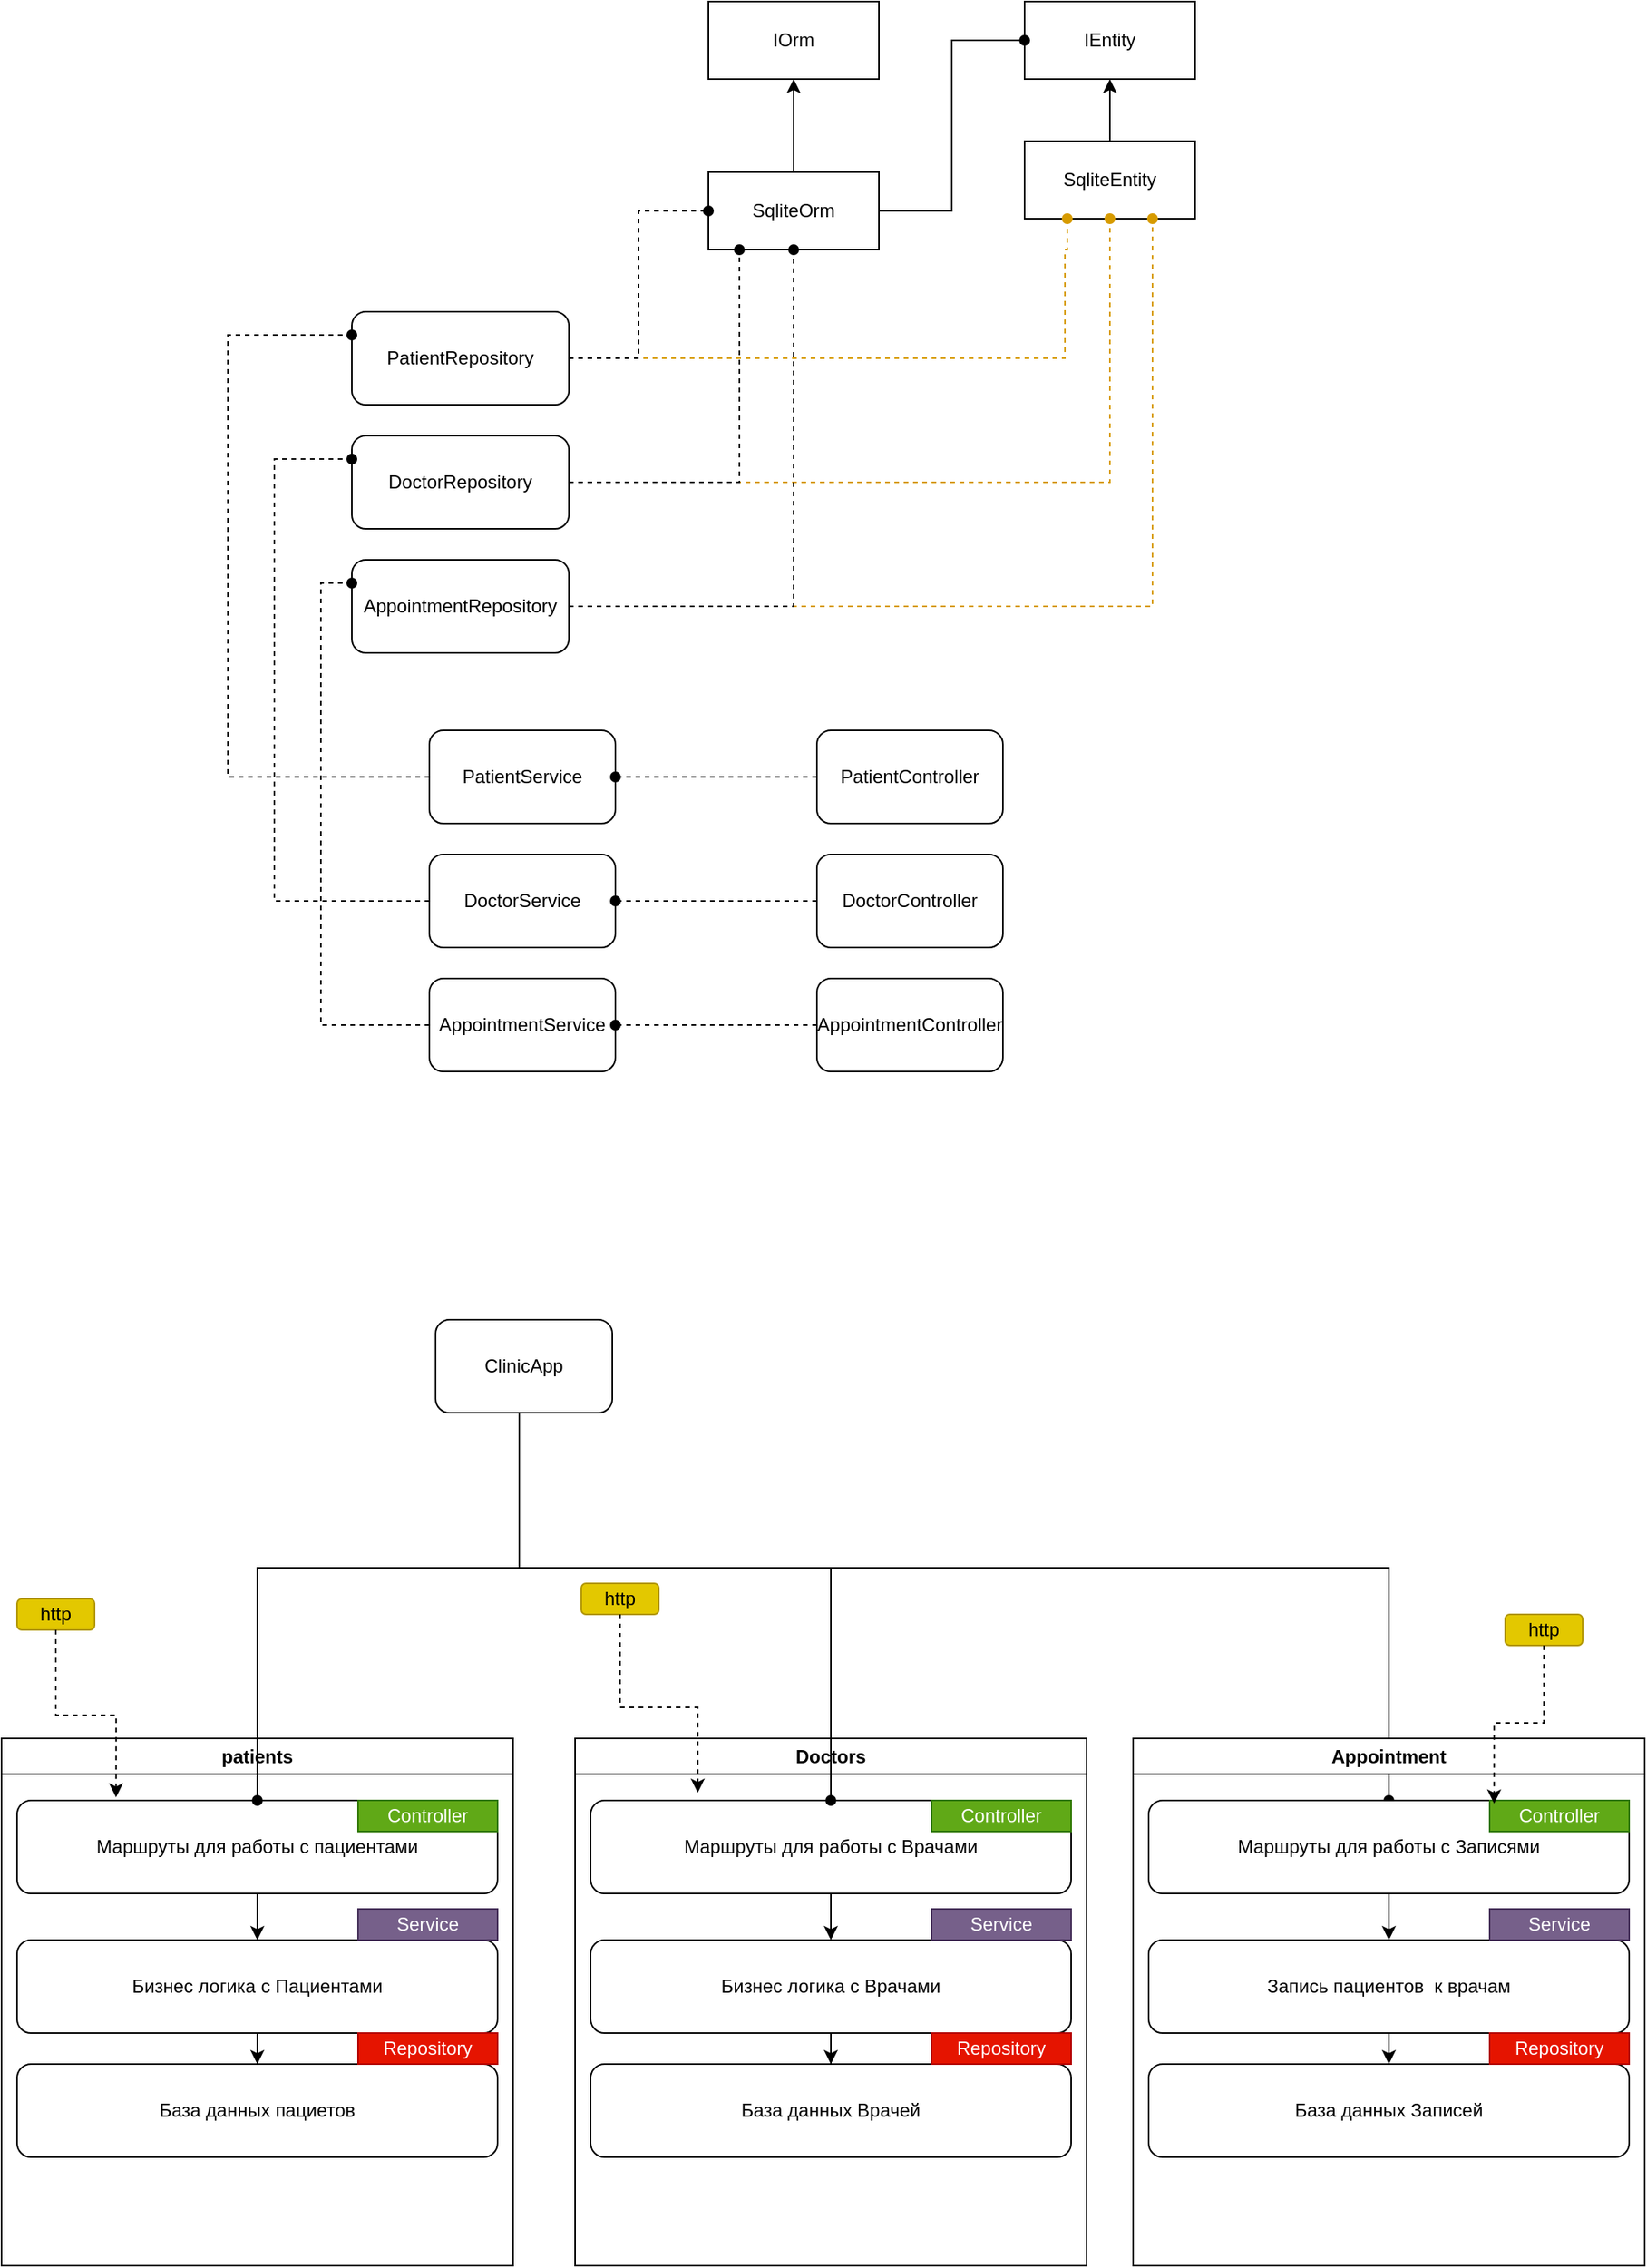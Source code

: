 <mxfile version="22.1.2" type="device">
  <diagram id="C5RBs43oDa-KdzZeNtuy" name="Page-1">
    <mxGraphModel dx="3033" dy="2483" grid="1" gridSize="10" guides="1" tooltips="1" connect="1" arrows="1" fold="1" page="1" pageScale="1" pageWidth="827" pageHeight="1169" math="0" shadow="0">
      <root>
        <mxCell id="WIyWlLk6GJQsqaUBKTNV-0" />
        <mxCell id="WIyWlLk6GJQsqaUBKTNV-1" parent="WIyWlLk6GJQsqaUBKTNV-0" />
        <mxCell id="YM2_Y6nuZBt199N-Kwbz-7" value="IOrm" style="html=1;whiteSpace=wrap;" vertex="1" parent="WIyWlLk6GJQsqaUBKTNV-1">
          <mxGeometry x="340" y="-740" width="110" height="50" as="geometry" />
        </mxCell>
        <mxCell id="YM2_Y6nuZBt199N-Kwbz-8" value="IEntity" style="html=1;whiteSpace=wrap;" vertex="1" parent="WIyWlLk6GJQsqaUBKTNV-1">
          <mxGeometry x="544" y="-740" width="110" height="50" as="geometry" />
        </mxCell>
        <mxCell id="YM2_Y6nuZBt199N-Kwbz-10" style="edgeStyle=orthogonalEdgeStyle;rounded=0;orthogonalLoop=1;jettySize=auto;html=1;entryX=0.5;entryY=1;entryDx=0;entryDy=0;" edge="1" parent="WIyWlLk6GJQsqaUBKTNV-1" source="YM2_Y6nuZBt199N-Kwbz-9" target="YM2_Y6nuZBt199N-Kwbz-7">
          <mxGeometry relative="1" as="geometry" />
        </mxCell>
        <mxCell id="YM2_Y6nuZBt199N-Kwbz-16" style="edgeStyle=orthogonalEdgeStyle;rounded=0;orthogonalLoop=1;jettySize=auto;html=1;exitX=1;exitY=0.5;exitDx=0;exitDy=0;entryX=0;entryY=0.5;entryDx=0;entryDy=0;endArrow=oval;endFill=1;" edge="1" parent="WIyWlLk6GJQsqaUBKTNV-1" source="YM2_Y6nuZBt199N-Kwbz-9" target="YM2_Y6nuZBt199N-Kwbz-8">
          <mxGeometry relative="1" as="geometry" />
        </mxCell>
        <mxCell id="YM2_Y6nuZBt199N-Kwbz-9" value="SqliteOrm" style="html=1;whiteSpace=wrap;" vertex="1" parent="WIyWlLk6GJQsqaUBKTNV-1">
          <mxGeometry x="340" y="-630" width="110" height="50" as="geometry" />
        </mxCell>
        <mxCell id="YM2_Y6nuZBt199N-Kwbz-12" style="edgeStyle=orthogonalEdgeStyle;rounded=0;orthogonalLoop=1;jettySize=auto;html=1;entryX=0.5;entryY=1;entryDx=0;entryDy=0;" edge="1" parent="WIyWlLk6GJQsqaUBKTNV-1" source="YM2_Y6nuZBt199N-Kwbz-11" target="YM2_Y6nuZBt199N-Kwbz-8">
          <mxGeometry relative="1" as="geometry" />
        </mxCell>
        <mxCell id="YM2_Y6nuZBt199N-Kwbz-11" value="SqliteEntity" style="html=1;whiteSpace=wrap;" vertex="1" parent="WIyWlLk6GJQsqaUBKTNV-1">
          <mxGeometry x="544" y="-650" width="110" height="50" as="geometry" />
        </mxCell>
        <mxCell id="YM2_Y6nuZBt199N-Kwbz-19" value="patients" style="swimlane;whiteSpace=wrap;html=1;" vertex="1" parent="WIyWlLk6GJQsqaUBKTNV-1">
          <mxGeometry x="-116" y="380" width="330" height="340" as="geometry" />
        </mxCell>
        <mxCell id="YM2_Y6nuZBt199N-Kwbz-55" style="edgeStyle=orthogonalEdgeStyle;rounded=0;orthogonalLoop=1;jettySize=auto;html=1;" edge="1" parent="YM2_Y6nuZBt199N-Kwbz-19" source="YM2_Y6nuZBt199N-Kwbz-18" target="YM2_Y6nuZBt199N-Kwbz-24">
          <mxGeometry relative="1" as="geometry" />
        </mxCell>
        <mxCell id="YM2_Y6nuZBt199N-Kwbz-18" value="Маршруты для работы с пациентами" style="rounded=1;whiteSpace=wrap;html=1;align=center;" vertex="1" parent="YM2_Y6nuZBt199N-Kwbz-19">
          <mxGeometry x="10" y="40" width="310" height="60" as="geometry" />
        </mxCell>
        <mxCell id="YM2_Y6nuZBt199N-Kwbz-23" value="Controller" style="rounded=0;whiteSpace=wrap;html=1;fillColor=#60a917;fontColor=#ffffff;strokeColor=#2D7600;" vertex="1" parent="YM2_Y6nuZBt199N-Kwbz-19">
          <mxGeometry x="230" y="40" width="90" height="20" as="geometry" />
        </mxCell>
        <mxCell id="YM2_Y6nuZBt199N-Kwbz-53" style="edgeStyle=orthogonalEdgeStyle;rounded=0;orthogonalLoop=1;jettySize=auto;html=1;" edge="1" parent="YM2_Y6nuZBt199N-Kwbz-19" source="YM2_Y6nuZBt199N-Kwbz-24" target="YM2_Y6nuZBt199N-Kwbz-27">
          <mxGeometry relative="1" as="geometry" />
        </mxCell>
        <mxCell id="YM2_Y6nuZBt199N-Kwbz-24" value="Бизнес логика с Пациентами" style="rounded=1;whiteSpace=wrap;html=1;align=center;" vertex="1" parent="YM2_Y6nuZBt199N-Kwbz-19">
          <mxGeometry x="10" y="130" width="310" height="60" as="geometry" />
        </mxCell>
        <mxCell id="YM2_Y6nuZBt199N-Kwbz-25" value="Service" style="rounded=0;whiteSpace=wrap;html=1;fillColor=#76608a;strokeColor=#432D57;fontColor=#ffffff;" vertex="1" parent="YM2_Y6nuZBt199N-Kwbz-19">
          <mxGeometry x="230" y="110" width="90" height="20" as="geometry" />
        </mxCell>
        <mxCell id="YM2_Y6nuZBt199N-Kwbz-27" value="База данных пациетов" style="rounded=1;whiteSpace=wrap;html=1;align=center;" vertex="1" parent="YM2_Y6nuZBt199N-Kwbz-19">
          <mxGeometry x="10" y="210" width="310" height="60" as="geometry" />
        </mxCell>
        <mxCell id="YM2_Y6nuZBt199N-Kwbz-28" value="Repository" style="rounded=0;whiteSpace=wrap;html=1;fillColor=#e51400;strokeColor=#B20000;fontColor=#ffffff;" vertex="1" parent="YM2_Y6nuZBt199N-Kwbz-19">
          <mxGeometry x="230" y="190" width="90" height="20" as="geometry" />
        </mxCell>
        <mxCell id="YM2_Y6nuZBt199N-Kwbz-29" value="Doctors" style="swimlane;whiteSpace=wrap;html=1;" vertex="1" parent="WIyWlLk6GJQsqaUBKTNV-1">
          <mxGeometry x="254" y="380" width="330" height="340" as="geometry" />
        </mxCell>
        <mxCell id="YM2_Y6nuZBt199N-Kwbz-54" style="edgeStyle=orthogonalEdgeStyle;rounded=0;orthogonalLoop=1;jettySize=auto;html=1;entryX=0.5;entryY=0;entryDx=0;entryDy=0;" edge="1" parent="YM2_Y6nuZBt199N-Kwbz-29" source="YM2_Y6nuZBt199N-Kwbz-30" target="YM2_Y6nuZBt199N-Kwbz-32">
          <mxGeometry relative="1" as="geometry" />
        </mxCell>
        <mxCell id="YM2_Y6nuZBt199N-Kwbz-30" value="Маршруты для работы с Врачами" style="rounded=1;whiteSpace=wrap;html=1;align=center;" vertex="1" parent="YM2_Y6nuZBt199N-Kwbz-29">
          <mxGeometry x="10" y="40" width="310" height="60" as="geometry" />
        </mxCell>
        <mxCell id="YM2_Y6nuZBt199N-Kwbz-31" value="Controller" style="rounded=0;whiteSpace=wrap;html=1;fillColor=#60a917;fontColor=#ffffff;strokeColor=#2D7600;" vertex="1" parent="YM2_Y6nuZBt199N-Kwbz-29">
          <mxGeometry x="230" y="40" width="90" height="20" as="geometry" />
        </mxCell>
        <mxCell id="YM2_Y6nuZBt199N-Kwbz-52" style="edgeStyle=orthogonalEdgeStyle;rounded=0;orthogonalLoop=1;jettySize=auto;html=1;" edge="1" parent="YM2_Y6nuZBt199N-Kwbz-29" source="YM2_Y6nuZBt199N-Kwbz-32" target="YM2_Y6nuZBt199N-Kwbz-34">
          <mxGeometry relative="1" as="geometry" />
        </mxCell>
        <mxCell id="YM2_Y6nuZBt199N-Kwbz-32" value="Бизнес логика с Врачами" style="rounded=1;whiteSpace=wrap;html=1;align=center;" vertex="1" parent="YM2_Y6nuZBt199N-Kwbz-29">
          <mxGeometry x="10" y="130" width="310" height="60" as="geometry" />
        </mxCell>
        <mxCell id="YM2_Y6nuZBt199N-Kwbz-33" value="Service" style="rounded=0;whiteSpace=wrap;html=1;fillColor=#76608a;strokeColor=#432D57;fontColor=#ffffff;" vertex="1" parent="YM2_Y6nuZBt199N-Kwbz-29">
          <mxGeometry x="230" y="110" width="90" height="20" as="geometry" />
        </mxCell>
        <mxCell id="YM2_Y6nuZBt199N-Kwbz-34" value="База данных Врачей" style="rounded=1;whiteSpace=wrap;html=1;align=center;" vertex="1" parent="YM2_Y6nuZBt199N-Kwbz-29">
          <mxGeometry x="10" y="210" width="310" height="60" as="geometry" />
        </mxCell>
        <mxCell id="YM2_Y6nuZBt199N-Kwbz-35" value="Repository" style="rounded=0;whiteSpace=wrap;html=1;fillColor=#e51400;strokeColor=#B20000;fontColor=#ffffff;" vertex="1" parent="YM2_Y6nuZBt199N-Kwbz-29">
          <mxGeometry x="230" y="190" width="90" height="20" as="geometry" />
        </mxCell>
        <mxCell id="YM2_Y6nuZBt199N-Kwbz-37" value="http" style="rounded=1;whiteSpace=wrap;html=1;fillColor=#e3c800;fontColor=#000000;strokeColor=#B09500;" vertex="1" parent="WIyWlLk6GJQsqaUBKTNV-1">
          <mxGeometry x="-106" y="290" width="50" height="20" as="geometry" />
        </mxCell>
        <mxCell id="YM2_Y6nuZBt199N-Kwbz-38" style="edgeStyle=orthogonalEdgeStyle;rounded=0;orthogonalLoop=1;jettySize=auto;html=1;entryX=0.206;entryY=-0.033;entryDx=0;entryDy=0;entryPerimeter=0;dashed=1;" edge="1" parent="WIyWlLk6GJQsqaUBKTNV-1" source="YM2_Y6nuZBt199N-Kwbz-37" target="YM2_Y6nuZBt199N-Kwbz-18">
          <mxGeometry relative="1" as="geometry" />
        </mxCell>
        <mxCell id="YM2_Y6nuZBt199N-Kwbz-39" value="http" style="rounded=1;whiteSpace=wrap;html=1;fillColor=#e3c800;fontColor=#000000;strokeColor=#B09500;" vertex="1" parent="WIyWlLk6GJQsqaUBKTNV-1">
          <mxGeometry x="258" y="280" width="50" height="20" as="geometry" />
        </mxCell>
        <mxCell id="YM2_Y6nuZBt199N-Kwbz-40" style="edgeStyle=orthogonalEdgeStyle;rounded=0;orthogonalLoop=1;jettySize=auto;html=1;entryX=0.223;entryY=-0.083;entryDx=0;entryDy=0;entryPerimeter=0;dashed=1;" edge="1" parent="WIyWlLk6GJQsqaUBKTNV-1" source="YM2_Y6nuZBt199N-Kwbz-39" target="YM2_Y6nuZBt199N-Kwbz-30">
          <mxGeometry relative="1" as="geometry" />
        </mxCell>
        <mxCell id="YM2_Y6nuZBt199N-Kwbz-42" style="edgeStyle=orthogonalEdgeStyle;rounded=0;orthogonalLoop=1;jettySize=auto;html=1;entryX=0.5;entryY=0;entryDx=0;entryDy=0;endArrow=oval;endFill=1;" edge="1" parent="WIyWlLk6GJQsqaUBKTNV-1" source="YM2_Y6nuZBt199N-Kwbz-41" target="YM2_Y6nuZBt199N-Kwbz-18">
          <mxGeometry relative="1" as="geometry">
            <Array as="points">
              <mxPoint x="218" y="270" />
              <mxPoint x="49" y="270" />
            </Array>
          </mxGeometry>
        </mxCell>
        <mxCell id="YM2_Y6nuZBt199N-Kwbz-43" style="edgeStyle=orthogonalEdgeStyle;rounded=0;orthogonalLoop=1;jettySize=auto;html=1;entryX=0.5;entryY=0;entryDx=0;entryDy=0;endArrow=oval;endFill=1;" edge="1" parent="WIyWlLk6GJQsqaUBKTNV-1" source="YM2_Y6nuZBt199N-Kwbz-41" target="YM2_Y6nuZBt199N-Kwbz-30">
          <mxGeometry relative="1" as="geometry">
            <Array as="points">
              <mxPoint x="218" y="270" />
              <mxPoint x="419" y="270" />
            </Array>
          </mxGeometry>
        </mxCell>
        <mxCell id="YM2_Y6nuZBt199N-Kwbz-60" style="edgeStyle=orthogonalEdgeStyle;rounded=0;orthogonalLoop=1;jettySize=auto;html=1;entryX=0.5;entryY=0;entryDx=0;entryDy=0;endArrow=oval;endFill=1;" edge="1" parent="WIyWlLk6GJQsqaUBKTNV-1" source="YM2_Y6nuZBt199N-Kwbz-41" target="YM2_Y6nuZBt199N-Kwbz-45">
          <mxGeometry relative="1" as="geometry">
            <Array as="points">
              <mxPoint x="218" y="270" />
              <mxPoint x="779" y="270" />
            </Array>
          </mxGeometry>
        </mxCell>
        <mxCell id="YM2_Y6nuZBt199N-Kwbz-41" value="ClinicApp" style="rounded=1;whiteSpace=wrap;html=1;" vertex="1" parent="WIyWlLk6GJQsqaUBKTNV-1">
          <mxGeometry x="164" y="110" width="114" height="60" as="geometry" />
        </mxCell>
        <mxCell id="YM2_Y6nuZBt199N-Kwbz-44" value="Appointment" style="swimlane;whiteSpace=wrap;html=1;" vertex="1" parent="WIyWlLk6GJQsqaUBKTNV-1">
          <mxGeometry x="614" y="380" width="330" height="340" as="geometry" />
        </mxCell>
        <mxCell id="YM2_Y6nuZBt199N-Kwbz-56" style="edgeStyle=orthogonalEdgeStyle;rounded=0;orthogonalLoop=1;jettySize=auto;html=1;" edge="1" parent="YM2_Y6nuZBt199N-Kwbz-44" source="YM2_Y6nuZBt199N-Kwbz-45" target="YM2_Y6nuZBt199N-Kwbz-47">
          <mxGeometry relative="1" as="geometry" />
        </mxCell>
        <mxCell id="YM2_Y6nuZBt199N-Kwbz-45" value="Маршруты для работы с Записями" style="rounded=1;whiteSpace=wrap;html=1;align=center;" vertex="1" parent="YM2_Y6nuZBt199N-Kwbz-44">
          <mxGeometry x="10" y="40" width="310" height="60" as="geometry" />
        </mxCell>
        <mxCell id="YM2_Y6nuZBt199N-Kwbz-46" value="Controller" style="rounded=0;whiteSpace=wrap;html=1;fillColor=#60a917;fontColor=#ffffff;strokeColor=#2D7600;" vertex="1" parent="YM2_Y6nuZBt199N-Kwbz-44">
          <mxGeometry x="230" y="40" width="90" height="20" as="geometry" />
        </mxCell>
        <mxCell id="YM2_Y6nuZBt199N-Kwbz-57" style="edgeStyle=orthogonalEdgeStyle;rounded=0;orthogonalLoop=1;jettySize=auto;html=1;" edge="1" parent="YM2_Y6nuZBt199N-Kwbz-44" source="YM2_Y6nuZBt199N-Kwbz-47" target="YM2_Y6nuZBt199N-Kwbz-49">
          <mxGeometry relative="1" as="geometry" />
        </mxCell>
        <mxCell id="YM2_Y6nuZBt199N-Kwbz-47" value="Запись пациентов&amp;nbsp; к врачам" style="rounded=1;whiteSpace=wrap;html=1;align=center;" vertex="1" parent="YM2_Y6nuZBt199N-Kwbz-44">
          <mxGeometry x="10" y="130" width="310" height="60" as="geometry" />
        </mxCell>
        <mxCell id="YM2_Y6nuZBt199N-Kwbz-48" value="Service" style="rounded=0;whiteSpace=wrap;html=1;fillColor=#76608a;strokeColor=#432D57;fontColor=#ffffff;" vertex="1" parent="YM2_Y6nuZBt199N-Kwbz-44">
          <mxGeometry x="230" y="110" width="90" height="20" as="geometry" />
        </mxCell>
        <mxCell id="YM2_Y6nuZBt199N-Kwbz-49" value="База данных Записей" style="rounded=1;whiteSpace=wrap;html=1;align=center;" vertex="1" parent="YM2_Y6nuZBt199N-Kwbz-44">
          <mxGeometry x="10" y="210" width="310" height="60" as="geometry" />
        </mxCell>
        <mxCell id="YM2_Y6nuZBt199N-Kwbz-50" value="Repository" style="rounded=0;whiteSpace=wrap;html=1;fillColor=#e51400;strokeColor=#B20000;fontColor=#ffffff;" vertex="1" parent="YM2_Y6nuZBt199N-Kwbz-44">
          <mxGeometry x="230" y="190" width="90" height="20" as="geometry" />
        </mxCell>
        <mxCell id="YM2_Y6nuZBt199N-Kwbz-58" value="http" style="rounded=1;whiteSpace=wrap;html=1;fillColor=#e3c800;fontColor=#000000;strokeColor=#B09500;" vertex="1" parent="WIyWlLk6GJQsqaUBKTNV-1">
          <mxGeometry x="854" y="300" width="50" height="20" as="geometry" />
        </mxCell>
        <mxCell id="YM2_Y6nuZBt199N-Kwbz-59" style="edgeStyle=orthogonalEdgeStyle;rounded=0;orthogonalLoop=1;jettySize=auto;html=1;entryX=0.719;entryY=0.033;entryDx=0;entryDy=0;entryPerimeter=0;dashed=1;" edge="1" parent="WIyWlLk6GJQsqaUBKTNV-1" source="YM2_Y6nuZBt199N-Kwbz-58" target="YM2_Y6nuZBt199N-Kwbz-45">
          <mxGeometry relative="1" as="geometry" />
        </mxCell>
        <mxCell id="YM2_Y6nuZBt199N-Kwbz-64" style="edgeStyle=orthogonalEdgeStyle;rounded=0;orthogonalLoop=1;jettySize=auto;html=1;entryX=0.25;entryY=1;entryDx=0;entryDy=0;endArrow=oval;endFill=1;fillColor=#ffe6cc;strokeColor=#d79b00;dashed=1;" edge="1" parent="WIyWlLk6GJQsqaUBKTNV-1" source="YM2_Y6nuZBt199N-Kwbz-61" target="YM2_Y6nuZBt199N-Kwbz-11">
          <mxGeometry relative="1" as="geometry">
            <Array as="points">
              <mxPoint x="570" y="-510" />
              <mxPoint x="570" y="-580" />
            </Array>
          </mxGeometry>
        </mxCell>
        <mxCell id="YM2_Y6nuZBt199N-Kwbz-71" style="edgeStyle=orthogonalEdgeStyle;rounded=0;orthogonalLoop=1;jettySize=auto;html=1;entryX=0;entryY=0.5;entryDx=0;entryDy=0;endArrow=oval;endFill=1;dashed=1;" edge="1" parent="WIyWlLk6GJQsqaUBKTNV-1" source="YM2_Y6nuZBt199N-Kwbz-61" target="YM2_Y6nuZBt199N-Kwbz-9">
          <mxGeometry relative="1" as="geometry" />
        </mxCell>
        <mxCell id="YM2_Y6nuZBt199N-Kwbz-61" value="PatientRepository" style="rounded=1;whiteSpace=wrap;html=1;" vertex="1" parent="WIyWlLk6GJQsqaUBKTNV-1">
          <mxGeometry x="110" y="-540" width="140" height="60" as="geometry" />
        </mxCell>
        <mxCell id="YM2_Y6nuZBt199N-Kwbz-65" style="edgeStyle=orthogonalEdgeStyle;rounded=0;orthogonalLoop=1;jettySize=auto;html=1;endArrow=oval;endFill=1;fillColor=#ffe6cc;strokeColor=#d79b00;dashed=1;" edge="1" parent="WIyWlLk6GJQsqaUBKTNV-1" source="YM2_Y6nuZBt199N-Kwbz-62" target="YM2_Y6nuZBt199N-Kwbz-11">
          <mxGeometry relative="1" as="geometry" />
        </mxCell>
        <mxCell id="YM2_Y6nuZBt199N-Kwbz-68" style="edgeStyle=orthogonalEdgeStyle;rounded=0;orthogonalLoop=1;jettySize=auto;html=1;endArrow=oval;endFill=1;dashed=1;" edge="1" parent="WIyWlLk6GJQsqaUBKTNV-1" source="YM2_Y6nuZBt199N-Kwbz-62" target="YM2_Y6nuZBt199N-Kwbz-9">
          <mxGeometry relative="1" as="geometry">
            <Array as="points">
              <mxPoint x="360" y="-430" />
            </Array>
          </mxGeometry>
        </mxCell>
        <mxCell id="YM2_Y6nuZBt199N-Kwbz-62" value="DoctorRepository" style="rounded=1;whiteSpace=wrap;html=1;" vertex="1" parent="WIyWlLk6GJQsqaUBKTNV-1">
          <mxGeometry x="110" y="-460" width="140" height="60" as="geometry" />
        </mxCell>
        <mxCell id="YM2_Y6nuZBt199N-Kwbz-66" style="edgeStyle=orthogonalEdgeStyle;rounded=0;orthogonalLoop=1;jettySize=auto;html=1;endArrow=oval;endFill=1;fillColor=#ffe6cc;strokeColor=#d79b00;dashed=1;entryX=0.75;entryY=1;entryDx=0;entryDy=0;" edge="1" parent="WIyWlLk6GJQsqaUBKTNV-1" source="YM2_Y6nuZBt199N-Kwbz-63" target="YM2_Y6nuZBt199N-Kwbz-11">
          <mxGeometry relative="1" as="geometry">
            <mxPoint x="630" y="-580" as="targetPoint" />
            <Array as="points">
              <mxPoint x="627" y="-350" />
            </Array>
          </mxGeometry>
        </mxCell>
        <mxCell id="YM2_Y6nuZBt199N-Kwbz-69" style="edgeStyle=orthogonalEdgeStyle;rounded=0;orthogonalLoop=1;jettySize=auto;html=1;entryX=0.5;entryY=1;entryDx=0;entryDy=0;endArrow=oval;endFill=1;dashed=1;" edge="1" parent="WIyWlLk6GJQsqaUBKTNV-1" source="YM2_Y6nuZBt199N-Kwbz-63" target="YM2_Y6nuZBt199N-Kwbz-9">
          <mxGeometry relative="1" as="geometry" />
        </mxCell>
        <mxCell id="YM2_Y6nuZBt199N-Kwbz-63" value="AppointmentRepository" style="rounded=1;whiteSpace=wrap;html=1;" vertex="1" parent="WIyWlLk6GJQsqaUBKTNV-1">
          <mxGeometry x="110" y="-380" width="140" height="60" as="geometry" />
        </mxCell>
        <mxCell id="YM2_Y6nuZBt199N-Kwbz-76" style="edgeStyle=orthogonalEdgeStyle;rounded=0;orthogonalLoop=1;jettySize=auto;html=1;entryX=0;entryY=0.25;entryDx=0;entryDy=0;endArrow=oval;endFill=1;dashed=1;" edge="1" parent="WIyWlLk6GJQsqaUBKTNV-1" source="YM2_Y6nuZBt199N-Kwbz-72" target="YM2_Y6nuZBt199N-Kwbz-61">
          <mxGeometry relative="1" as="geometry">
            <Array as="points">
              <mxPoint x="30" y="-240" />
              <mxPoint x="30" y="-525" />
            </Array>
          </mxGeometry>
        </mxCell>
        <mxCell id="YM2_Y6nuZBt199N-Kwbz-72" value="PatientService" style="rounded=1;whiteSpace=wrap;html=1;" vertex="1" parent="WIyWlLk6GJQsqaUBKTNV-1">
          <mxGeometry x="160" y="-270" width="120" height="60" as="geometry" />
        </mxCell>
        <mxCell id="YM2_Y6nuZBt199N-Kwbz-77" style="edgeStyle=orthogonalEdgeStyle;rounded=0;orthogonalLoop=1;jettySize=auto;html=1;entryX=0;entryY=0.25;entryDx=0;entryDy=0;endArrow=oval;endFill=1;dashed=1;" edge="1" parent="WIyWlLk6GJQsqaUBKTNV-1" source="YM2_Y6nuZBt199N-Kwbz-73" target="YM2_Y6nuZBt199N-Kwbz-62">
          <mxGeometry relative="1" as="geometry">
            <Array as="points">
              <mxPoint x="60" y="-160" />
              <mxPoint x="60" y="-445" />
            </Array>
          </mxGeometry>
        </mxCell>
        <mxCell id="YM2_Y6nuZBt199N-Kwbz-73" value="DoctorService" style="rounded=1;whiteSpace=wrap;html=1;" vertex="1" parent="WIyWlLk6GJQsqaUBKTNV-1">
          <mxGeometry x="160" y="-190" width="120" height="60" as="geometry" />
        </mxCell>
        <mxCell id="YM2_Y6nuZBt199N-Kwbz-78" style="edgeStyle=orthogonalEdgeStyle;rounded=0;orthogonalLoop=1;jettySize=auto;html=1;entryX=0;entryY=0.25;entryDx=0;entryDy=0;endArrow=oval;endFill=1;dashed=1;" edge="1" parent="WIyWlLk6GJQsqaUBKTNV-1" source="YM2_Y6nuZBt199N-Kwbz-74" target="YM2_Y6nuZBt199N-Kwbz-63">
          <mxGeometry relative="1" as="geometry">
            <Array as="points">
              <mxPoint x="90" y="-80" />
              <mxPoint x="90" y="-365" />
            </Array>
          </mxGeometry>
        </mxCell>
        <mxCell id="YM2_Y6nuZBt199N-Kwbz-74" value="AppointmentService" style="rounded=1;whiteSpace=wrap;html=1;" vertex="1" parent="WIyWlLk6GJQsqaUBKTNV-1">
          <mxGeometry x="160" y="-110" width="120" height="60" as="geometry" />
        </mxCell>
        <mxCell id="YM2_Y6nuZBt199N-Kwbz-82" style="edgeStyle=orthogonalEdgeStyle;rounded=0;orthogonalLoop=1;jettySize=auto;html=1;entryX=1;entryY=0.5;entryDx=0;entryDy=0;endArrow=oval;endFill=1;dashed=1;" edge="1" parent="WIyWlLk6GJQsqaUBKTNV-1" source="YM2_Y6nuZBt199N-Kwbz-79" target="YM2_Y6nuZBt199N-Kwbz-72">
          <mxGeometry relative="1" as="geometry" />
        </mxCell>
        <mxCell id="YM2_Y6nuZBt199N-Kwbz-79" value="PatientController" style="rounded=1;whiteSpace=wrap;html=1;" vertex="1" parent="WIyWlLk6GJQsqaUBKTNV-1">
          <mxGeometry x="410" y="-270" width="120" height="60" as="geometry" />
        </mxCell>
        <mxCell id="YM2_Y6nuZBt199N-Kwbz-83" style="edgeStyle=orthogonalEdgeStyle;rounded=0;orthogonalLoop=1;jettySize=auto;html=1;entryX=1;entryY=0.5;entryDx=0;entryDy=0;dashed=1;endArrow=oval;endFill=1;" edge="1" parent="WIyWlLk6GJQsqaUBKTNV-1" source="YM2_Y6nuZBt199N-Kwbz-80" target="YM2_Y6nuZBt199N-Kwbz-73">
          <mxGeometry relative="1" as="geometry" />
        </mxCell>
        <mxCell id="YM2_Y6nuZBt199N-Kwbz-80" value="DoctorController" style="rounded=1;whiteSpace=wrap;html=1;" vertex="1" parent="WIyWlLk6GJQsqaUBKTNV-1">
          <mxGeometry x="410" y="-190" width="120" height="60" as="geometry" />
        </mxCell>
        <mxCell id="YM2_Y6nuZBt199N-Kwbz-84" style="edgeStyle=orthogonalEdgeStyle;rounded=0;orthogonalLoop=1;jettySize=auto;html=1;entryX=1;entryY=0.5;entryDx=0;entryDy=0;endArrow=oval;endFill=1;dashed=1;" edge="1" parent="WIyWlLk6GJQsqaUBKTNV-1" source="YM2_Y6nuZBt199N-Kwbz-81" target="YM2_Y6nuZBt199N-Kwbz-74">
          <mxGeometry relative="1" as="geometry" />
        </mxCell>
        <mxCell id="YM2_Y6nuZBt199N-Kwbz-81" value="AppointmentController" style="rounded=1;whiteSpace=wrap;html=1;" vertex="1" parent="WIyWlLk6GJQsqaUBKTNV-1">
          <mxGeometry x="410" y="-110" width="120" height="60" as="geometry" />
        </mxCell>
      </root>
    </mxGraphModel>
  </diagram>
</mxfile>
